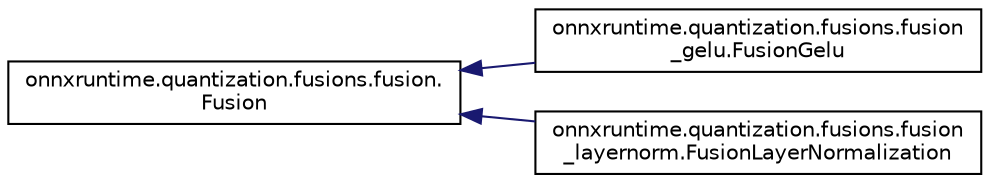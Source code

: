 digraph "Graphical Class Hierarchy"
{
 // LATEX_PDF_SIZE
  edge [fontname="Helvetica",fontsize="10",labelfontname="Helvetica",labelfontsize="10"];
  node [fontname="Helvetica",fontsize="10",shape=record];
  rankdir="LR";
  Node0 [label="onnxruntime.quantization.fusions.fusion.\lFusion",height=0.2,width=0.4,color="black", fillcolor="white", style="filled",URL="$classonnxruntime_1_1quantization_1_1fusions_1_1fusion_1_1Fusion.html",tooltip=" "];
  Node0 -> Node1 [dir="back",color="midnightblue",fontsize="10",style="solid",fontname="Helvetica"];
  Node1 [label="onnxruntime.quantization.fusions.fusion\l_gelu.FusionGelu",height=0.2,width=0.4,color="black", fillcolor="white", style="filled",URL="$classonnxruntime_1_1quantization_1_1fusions_1_1fusion__gelu_1_1FusionGelu.html",tooltip=" "];
  Node0 -> Node2 [dir="back",color="midnightblue",fontsize="10",style="solid",fontname="Helvetica"];
  Node2 [label="onnxruntime.quantization.fusions.fusion\l_layernorm.FusionLayerNormalization",height=0.2,width=0.4,color="black", fillcolor="white", style="filled",URL="$classonnxruntime_1_1quantization_1_1fusions_1_1fusion__layernorm_1_1FusionLayerNormalization.html",tooltip=" "];
}
